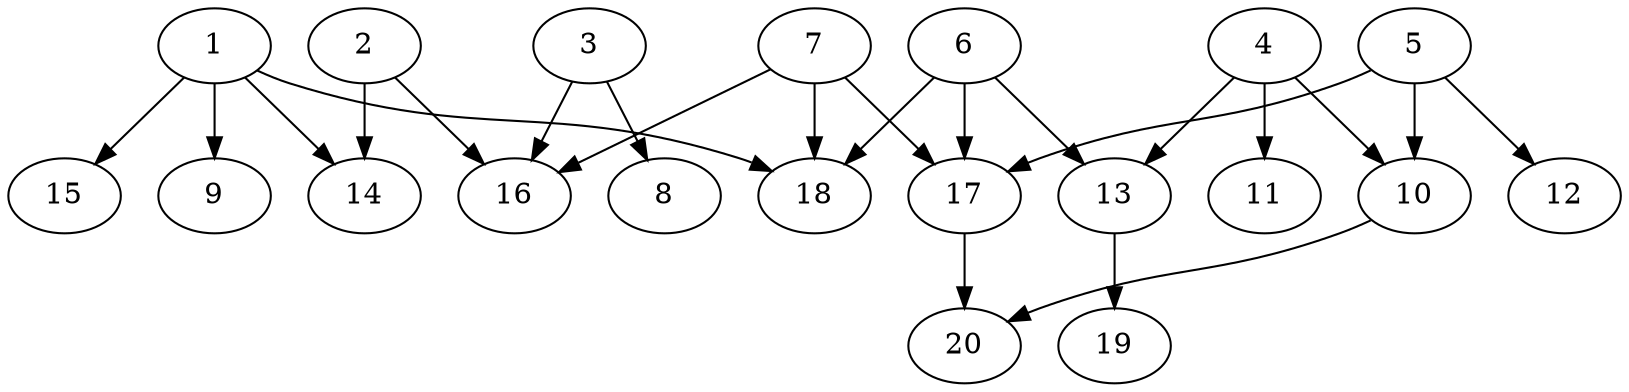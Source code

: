 // DAG automatically generated by daggen at Sat Jul 27 15:38:39 2019
// ./daggen --dot -n 20 --ccr 0.5 --fat 0.7 --regular 0.5 --density 0.4 --mindata 5242880 --maxdata 52428800 
digraph G {
  1 [size="75233280", alpha="0.13", expect_size="37616640"] 
  1 -> 9 [size ="37616640"]
  1 -> 14 [size ="37616640"]
  1 -> 15 [size ="37616640"]
  1 -> 18 [size ="37616640"]
  2 [size="28962816", alpha="0.16", expect_size="14481408"] 
  2 -> 14 [size ="14481408"]
  2 -> 16 [size ="14481408"]
  3 [size="36550656", alpha="0.06", expect_size="18275328"] 
  3 -> 8 [size ="18275328"]
  3 -> 16 [size ="18275328"]
  4 [size="81610752", alpha="0.18", expect_size="40805376"] 
  4 -> 10 [size ="40805376"]
  4 -> 11 [size ="40805376"]
  4 -> 13 [size ="40805376"]
  5 [size="71796736", alpha="0.20", expect_size="35898368"] 
  5 -> 10 [size ="35898368"]
  5 -> 12 [size ="35898368"]
  5 -> 17 [size ="35898368"]
  6 [size="46080000", alpha="0.10", expect_size="23040000"] 
  6 -> 13 [size ="23040000"]
  6 -> 17 [size ="23040000"]
  6 -> 18 [size ="23040000"]
  7 [size="77703168", alpha="0.07", expect_size="38851584"] 
  7 -> 16 [size ="38851584"]
  7 -> 17 [size ="38851584"]
  7 -> 18 [size ="38851584"]
  8 [size="47579136", alpha="0.09", expect_size="23789568"] 
  9 [size="69332992", alpha="0.06", expect_size="34666496"] 
  10 [size="28751872", alpha="0.05", expect_size="14375936"] 
  10 -> 20 [size ="14375936"]
  11 [size="104767488", alpha="0.00", expect_size="52383744"] 
  12 [size="70557696", alpha="0.04", expect_size="35278848"] 
  13 [size="51546112", alpha="0.19", expect_size="25773056"] 
  13 -> 19 [size ="25773056"]
  14 [size="80920576", alpha="0.18", expect_size="40460288"] 
  15 [size="69267456", alpha="0.15", expect_size="34633728"] 
  16 [size="67289088", alpha="0.19", expect_size="33644544"] 
  17 [size="20312064", alpha="0.09", expect_size="10156032"] 
  17 -> 20 [size ="10156032"]
  18 [size="51587072", alpha="0.04", expect_size="25793536"] 
  19 [size="92055552", alpha="0.00", expect_size="46027776"] 
  20 [size="25356288", alpha="0.04", expect_size="12678144"] 
}
